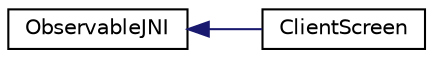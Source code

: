 digraph "Representación gráfica de la clase"
{
  edge [fontname="Helvetica",fontsize="10",labelfontname="Helvetica",labelfontsize="10"];
  node [fontname="Helvetica",fontsize="10",shape=record];
  rankdir="LR";
  Node1 [label="ObservableJNI",height=0.2,width=0.4,color="black", fillcolor="white", style="filled",URL="$classObservableJNI.html",tooltip="Clase que notifica a java."];
  Node1 -> Node2 [dir="back",color="midnightblue",fontsize="10",style="solid",fontname="Helvetica"];
  Node2 [label="ClientScreen",height=0.2,width=0.4,color="black", fillcolor="white", style="filled",URL="$classClientScreen.html",tooltip="Clase encargada de gestionar los eventos de rfb y transformar la imagen."];
}

